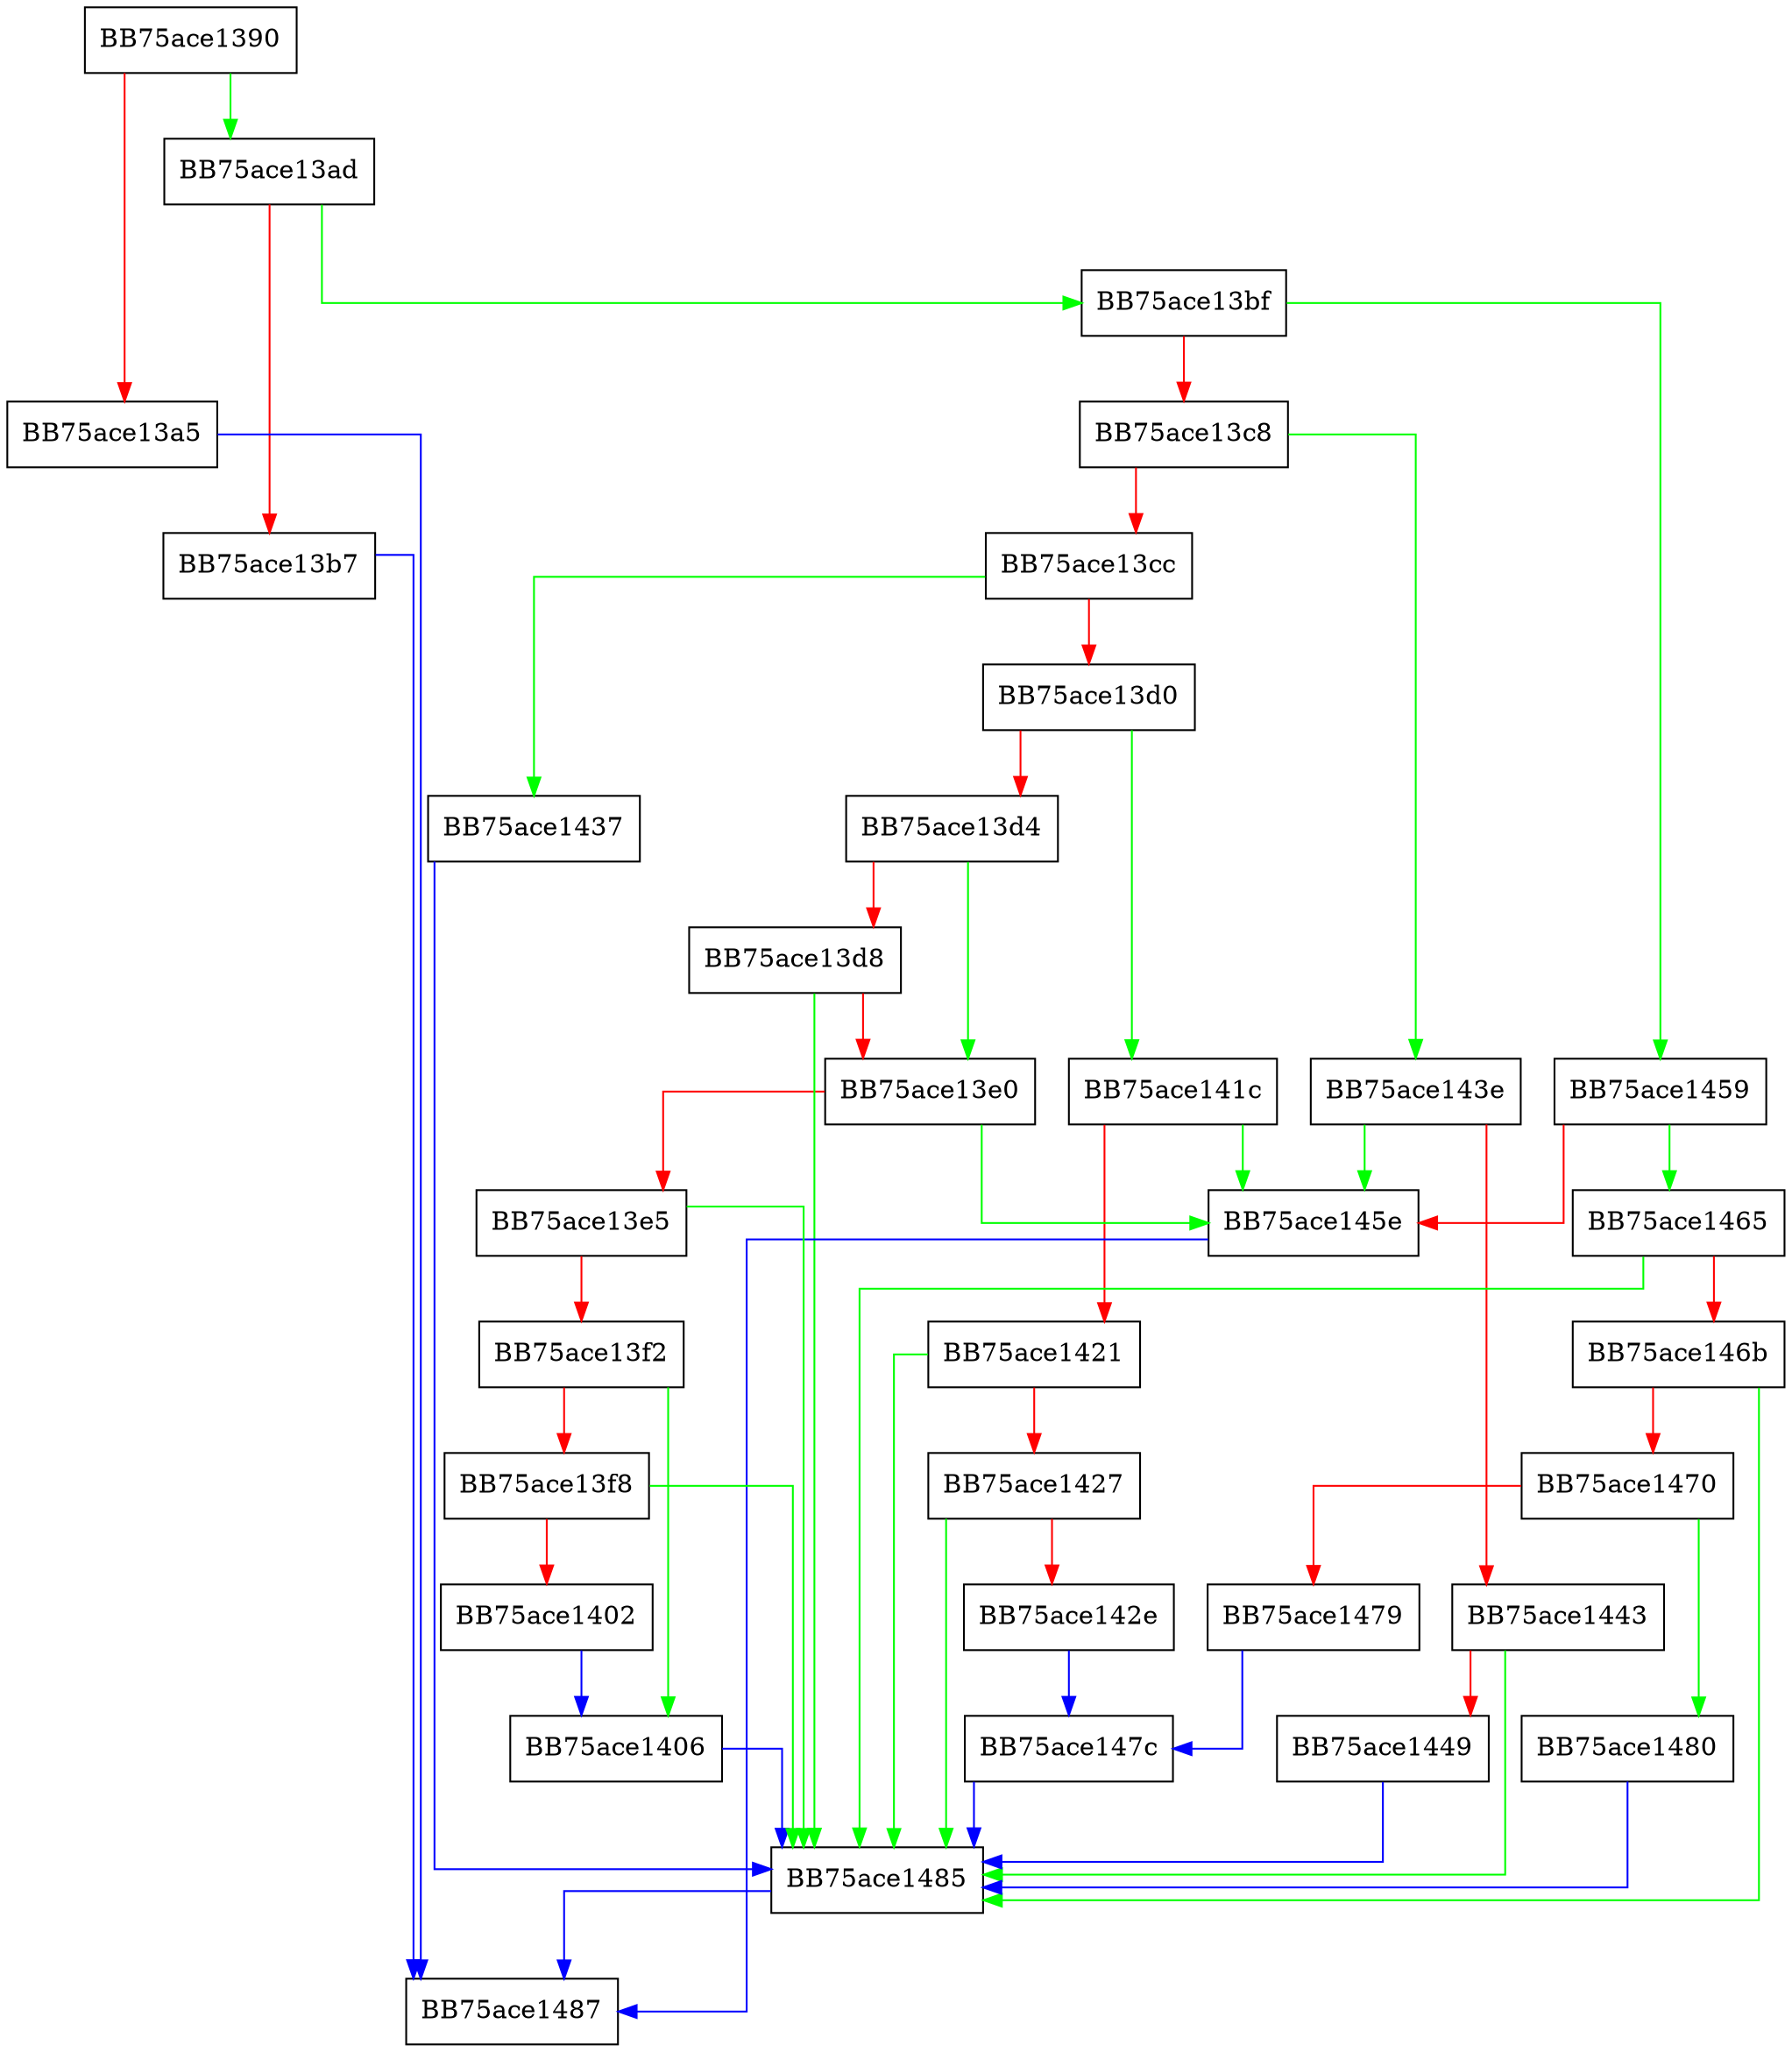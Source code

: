 digraph PFAC_AMS_set_params {
  node [shape="box"];
  graph [splines=ortho];
  BB75ace1390 -> BB75ace13ad [color="green"];
  BB75ace1390 -> BB75ace13a5 [color="red"];
  BB75ace13a5 -> BB75ace1487 [color="blue"];
  BB75ace13ad -> BB75ace13bf [color="green"];
  BB75ace13ad -> BB75ace13b7 [color="red"];
  BB75ace13b7 -> BB75ace1487 [color="blue"];
  BB75ace13bf -> BB75ace1459 [color="green"];
  BB75ace13bf -> BB75ace13c8 [color="red"];
  BB75ace13c8 -> BB75ace143e [color="green"];
  BB75ace13c8 -> BB75ace13cc [color="red"];
  BB75ace13cc -> BB75ace1437 [color="green"];
  BB75ace13cc -> BB75ace13d0 [color="red"];
  BB75ace13d0 -> BB75ace141c [color="green"];
  BB75ace13d0 -> BB75ace13d4 [color="red"];
  BB75ace13d4 -> BB75ace13e0 [color="green"];
  BB75ace13d4 -> BB75ace13d8 [color="red"];
  BB75ace13d8 -> BB75ace1485 [color="green"];
  BB75ace13d8 -> BB75ace13e0 [color="red"];
  BB75ace13e0 -> BB75ace145e [color="green"];
  BB75ace13e0 -> BB75ace13e5 [color="red"];
  BB75ace13e5 -> BB75ace1485 [color="green"];
  BB75ace13e5 -> BB75ace13f2 [color="red"];
  BB75ace13f2 -> BB75ace1406 [color="green"];
  BB75ace13f2 -> BB75ace13f8 [color="red"];
  BB75ace13f8 -> BB75ace1485 [color="green"];
  BB75ace13f8 -> BB75ace1402 [color="red"];
  BB75ace1402 -> BB75ace1406 [color="blue"];
  BB75ace1406 -> BB75ace1485 [color="blue"];
  BB75ace141c -> BB75ace145e [color="green"];
  BB75ace141c -> BB75ace1421 [color="red"];
  BB75ace1421 -> BB75ace1485 [color="green"];
  BB75ace1421 -> BB75ace1427 [color="red"];
  BB75ace1427 -> BB75ace1485 [color="green"];
  BB75ace1427 -> BB75ace142e [color="red"];
  BB75ace142e -> BB75ace147c [color="blue"];
  BB75ace1437 -> BB75ace1485 [color="blue"];
  BB75ace143e -> BB75ace145e [color="green"];
  BB75ace143e -> BB75ace1443 [color="red"];
  BB75ace1443 -> BB75ace1485 [color="green"];
  BB75ace1443 -> BB75ace1449 [color="red"];
  BB75ace1449 -> BB75ace1485 [color="blue"];
  BB75ace1459 -> BB75ace1465 [color="green"];
  BB75ace1459 -> BB75ace145e [color="red"];
  BB75ace145e -> BB75ace1487 [color="blue"];
  BB75ace1465 -> BB75ace1485 [color="green"];
  BB75ace1465 -> BB75ace146b [color="red"];
  BB75ace146b -> BB75ace1485 [color="green"];
  BB75ace146b -> BB75ace1470 [color="red"];
  BB75ace1470 -> BB75ace1480 [color="green"];
  BB75ace1470 -> BB75ace1479 [color="red"];
  BB75ace1479 -> BB75ace147c [color="blue"];
  BB75ace147c -> BB75ace1485 [color="blue"];
  BB75ace1480 -> BB75ace1485 [color="blue"];
  BB75ace1485 -> BB75ace1487 [color="blue"];
}
